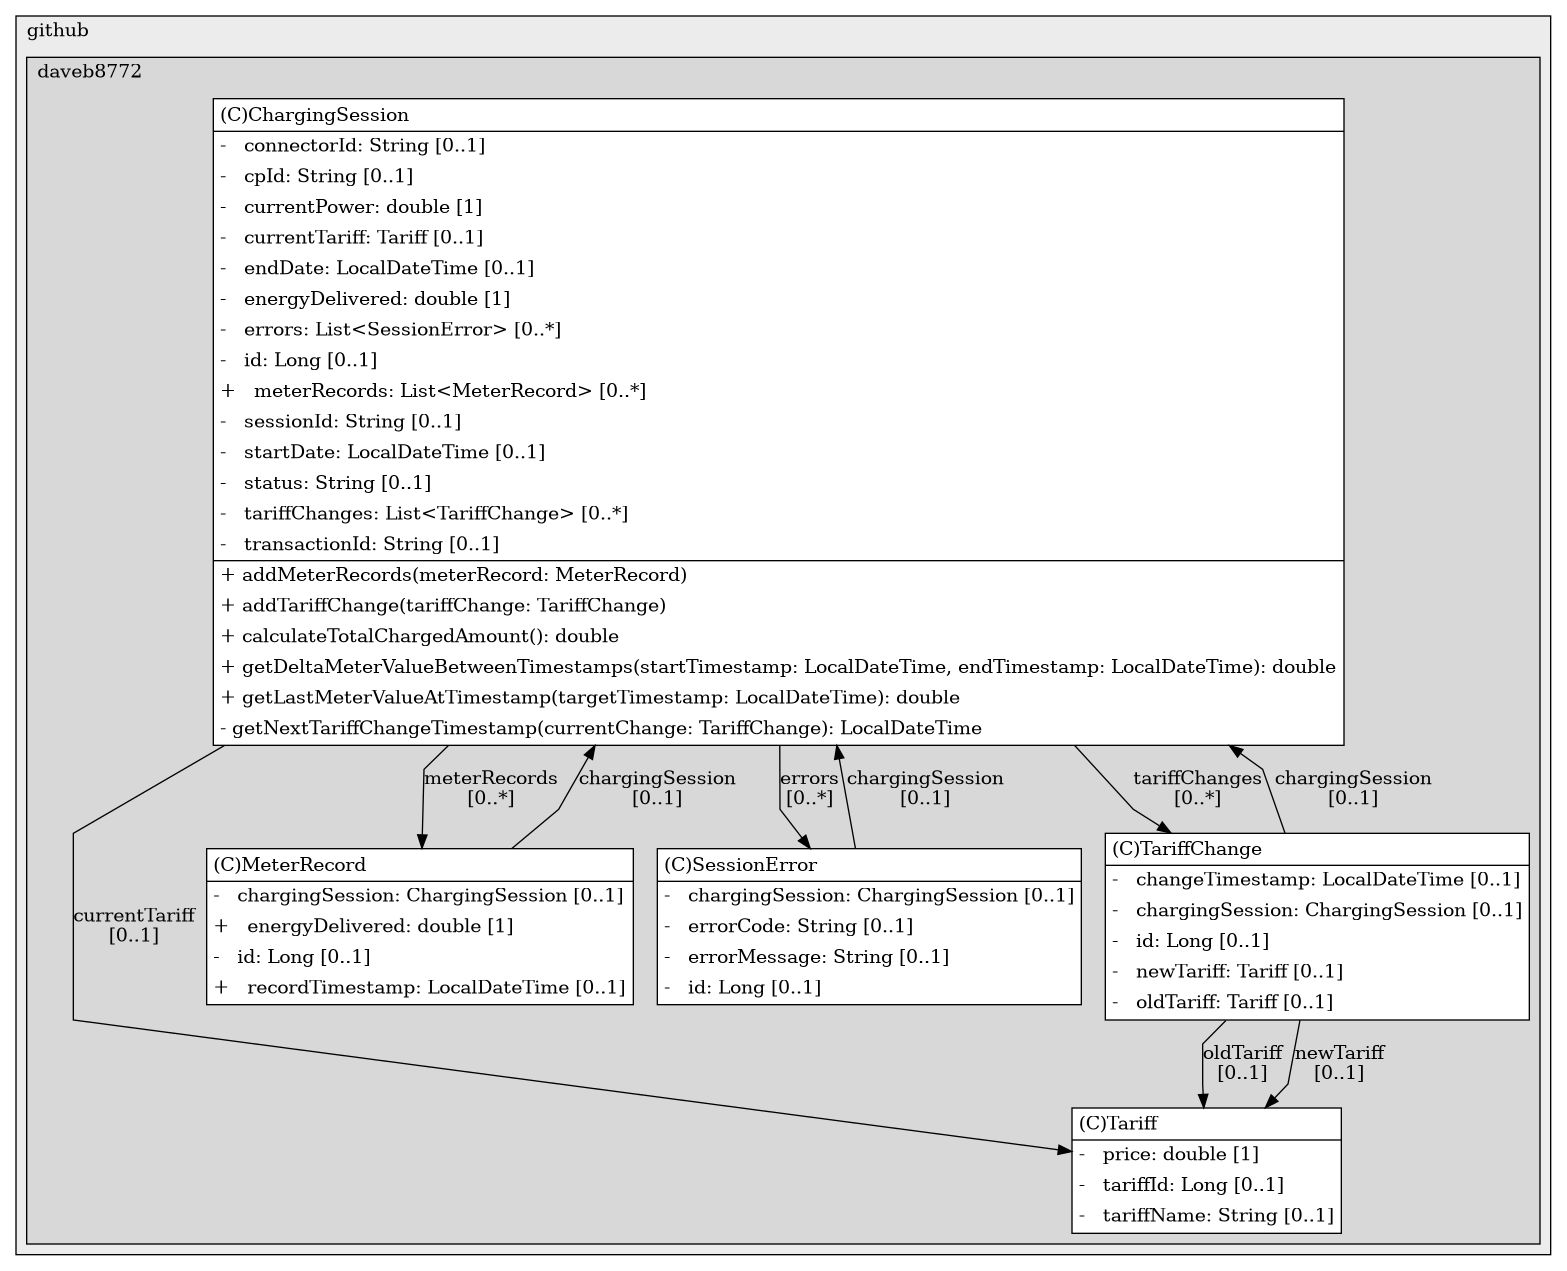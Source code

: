 @startuml

/' diagram meta data start
config=StructureConfiguration;
{
  "projectClassification": {
    "searchMode": "OpenProject", // OpenProject, AllProjects
    "includedProjects": "",
    "pathEndKeywords": "*.impl",
    "isClientPath": "",
    "isClientName": "",
    "isTestPath": "",
    "isTestName": "",
    "isMappingPath": "",
    "isMappingName": "",
    "isDataAccessPath": "",
    "isDataAccessName": "",
    "isDataStructurePath": "",
    "isDataStructureName": "",
    "isInterfaceStructuresPath": "",
    "isInterfaceStructuresName": "",
    "isEntryPointPath": "",
    "isEntryPointName": "",
    "treatFinalFieldsAsMandatory": false
  },
  "graphRestriction": {
    "classPackageExcludeFilter": "",
    "classPackageIncludeFilter": "",
    "classNameExcludeFilter": "",
    "classNameIncludeFilter": "",
    "methodNameExcludeFilter": "",
    "methodNameIncludeFilter": "",
    "removeByInheritance": "", // inheritance/annotation based filtering is done in a second step
    "removeByAnnotation": "",
    "removeByClassPackage": "", // cleanup the graph after inheritance/annotation based filtering is done
    "removeByClassName": "",
    "cutMappings": false,
    "cutEnum": true,
    "cutTests": true,
    "cutClient": true,
    "cutDataAccess": false,
    "cutInterfaceStructures": false,
    "cutDataStructures": false,
    "cutGetterAndSetter": true,
    "cutConstructors": true
  },
  "graphTraversal": {
    "forwardDepth": 6,
    "backwardDepth": 6,
    "classPackageExcludeFilter": "",
    "classPackageIncludeFilter": "",
    "classNameExcludeFilter": "",
    "classNameIncludeFilter": "",
    "methodNameExcludeFilter": "",
    "methodNameIncludeFilter": "",
    "hideMappings": false,
    "hideDataStructures": false,
    "hidePrivateMethods": true,
    "hideInterfaceCalls": true, // indirection: implementation -> interface (is hidden) -> implementation
    "onlyShowApplicationEntryPoints": false, // root node is included
    "useMethodCallsForStructureDiagram": "ForwardOnly" // ForwardOnly, BothDirections, No
  },
  "details": {
    "aggregation": "GroupByClass", // ByClass, GroupByClass, None
    "showClassGenericTypes": true,
    "showMethods": true,
    "showMethodParameterNames": true,
    "showMethodParameterTypes": true,
    "showMethodReturnType": true,
    "showPackageLevels": 2,
    "showDetailedClassStructure": true
  },
  "rootClass": "com.github.daveb8772.cms.cmsrestservice.controller.Models.EntityModels.ChargingSession",
  "extensionCallbackMethod": "" // qualified.class.name#methodName - signature: public static String method(String)
}
diagram meta data end '/



digraph g {
    rankdir="TB"
    splines=polyline
    

'nodes 
subgraph cluster_1245635613 { 
   	label=github
	labeljust=l
	fillcolor="#ececec"
	style=filled
   
   subgraph cluster_1638032187 { 
   	label=daveb8772
	labeljust=l
	fillcolor="#d8d8d8"
	style=filled
   
   ChargingSession1462292524[
	label=<<TABLE BORDER="1" CELLBORDER="0" CELLPADDING="4" CELLSPACING="0">
<TR><TD ALIGN="LEFT" >(C)ChargingSession</TD></TR>
<HR/>
<TR><TD ALIGN="LEFT" >-   connectorId: String [0..1]</TD></TR>
<TR><TD ALIGN="LEFT" >-   cpId: String [0..1]</TD></TR>
<TR><TD ALIGN="LEFT" >-   currentPower: double [1]</TD></TR>
<TR><TD ALIGN="LEFT" >-   currentTariff: Tariff [0..1]</TD></TR>
<TR><TD ALIGN="LEFT" >-   endDate: LocalDateTime [0..1]</TD></TR>
<TR><TD ALIGN="LEFT" >-   energyDelivered: double [1]</TD></TR>
<TR><TD ALIGN="LEFT" >-   errors: List&lt;SessionError&gt; [0..*]</TD></TR>
<TR><TD ALIGN="LEFT" >-   id: Long [0..1]</TD></TR>
<TR><TD ALIGN="LEFT" >+   meterRecords: List&lt;MeterRecord&gt; [0..*]</TD></TR>
<TR><TD ALIGN="LEFT" >-   sessionId: String [0..1]</TD></TR>
<TR><TD ALIGN="LEFT" >-   startDate: LocalDateTime [0..1]</TD></TR>
<TR><TD ALIGN="LEFT" >-   status: String [0..1]</TD></TR>
<TR><TD ALIGN="LEFT" >-   tariffChanges: List&lt;TariffChange&gt; [0..*]</TD></TR>
<TR><TD ALIGN="LEFT" >-   transactionId: String [0..1]</TD></TR>
<HR/>
<TR><TD ALIGN="LEFT" >+ addMeterRecords(meterRecord: MeterRecord)</TD></TR>
<TR><TD ALIGN="LEFT" >+ addTariffChange(tariffChange: TariffChange)</TD></TR>
<TR><TD ALIGN="LEFT" >+ calculateTotalChargedAmount(): double</TD></TR>
<TR><TD ALIGN="LEFT" >+ getDeltaMeterValueBetweenTimestamps(startTimestamp: LocalDateTime, endTimestamp: LocalDateTime): double</TD></TR>
<TR><TD ALIGN="LEFT" >+ getLastMeterValueAtTimestamp(targetTimestamp: LocalDateTime): double</TD></TR>
<TR><TD ALIGN="LEFT" >- getNextTariffChangeTimestamp(currentChange: TariffChange): LocalDateTime</TD></TR>
</TABLE>>
	style=filled
	margin=0
	shape=plaintext
	fillcolor="#FFFFFF"
];

MeterRecord1462292524[
	label=<<TABLE BORDER="1" CELLBORDER="0" CELLPADDING="4" CELLSPACING="0">
<TR><TD ALIGN="LEFT" >(C)MeterRecord</TD></TR>
<HR/>
<TR><TD ALIGN="LEFT" >-   chargingSession: ChargingSession [0..1]</TD></TR>
<TR><TD ALIGN="LEFT" >+   energyDelivered: double [1]</TD></TR>
<TR><TD ALIGN="LEFT" >-   id: Long [0..1]</TD></TR>
<TR><TD ALIGN="LEFT" >+   recordTimestamp: LocalDateTime [0..1]</TD></TR>
</TABLE>>
	style=filled
	margin=0
	shape=plaintext
	fillcolor="#FFFFFF"
];

SessionError1462292524[
	label=<<TABLE BORDER="1" CELLBORDER="0" CELLPADDING="4" CELLSPACING="0">
<TR><TD ALIGN="LEFT" >(C)SessionError</TD></TR>
<HR/>
<TR><TD ALIGN="LEFT" >-   chargingSession: ChargingSession [0..1]</TD></TR>
<TR><TD ALIGN="LEFT" >-   errorCode: String [0..1]</TD></TR>
<TR><TD ALIGN="LEFT" >-   errorMessage: String [0..1]</TD></TR>
<TR><TD ALIGN="LEFT" >-   id: Long [0..1]</TD></TR>
</TABLE>>
	style=filled
	margin=0
	shape=plaintext
	fillcolor="#FFFFFF"
];

Tariff1462292524[
	label=<<TABLE BORDER="1" CELLBORDER="0" CELLPADDING="4" CELLSPACING="0">
<TR><TD ALIGN="LEFT" >(C)Tariff</TD></TR>
<HR/>
<TR><TD ALIGN="LEFT" >-   price: double [1]</TD></TR>
<TR><TD ALIGN="LEFT" >-   tariffId: Long [0..1]</TD></TR>
<TR><TD ALIGN="LEFT" >-   tariffName: String [0..1]</TD></TR>
</TABLE>>
	style=filled
	margin=0
	shape=plaintext
	fillcolor="#FFFFFF"
];

TariffChange1462292524[
	label=<<TABLE BORDER="1" CELLBORDER="0" CELLPADDING="4" CELLSPACING="0">
<TR><TD ALIGN="LEFT" >(C)TariffChange</TD></TR>
<HR/>
<TR><TD ALIGN="LEFT" >-   changeTimestamp: LocalDateTime [0..1]</TD></TR>
<TR><TD ALIGN="LEFT" >-   chargingSession: ChargingSession [0..1]</TD></TR>
<TR><TD ALIGN="LEFT" >-   id: Long [0..1]</TD></TR>
<TR><TD ALIGN="LEFT" >-   newTariff: Tariff [0..1]</TD></TR>
<TR><TD ALIGN="LEFT" >-   oldTariff: Tariff [0..1]</TD></TR>
</TABLE>>
	style=filled
	margin=0
	shape=plaintext
	fillcolor="#FFFFFF"
];
} 
} 

'edges    
ChargingSession1462292524 -> MeterRecord1462292524[label="meterRecords
[0..*]"];
ChargingSession1462292524 -> SessionError1462292524[label="errors
[0..*]"];
ChargingSession1462292524 -> Tariff1462292524[label="currentTariff
[0..1]"];
ChargingSession1462292524 -> TariffChange1462292524[label="tariffChanges
[0..*]"];
MeterRecord1462292524 -> ChargingSession1462292524[label="chargingSession
[0..1]"];
SessionError1462292524 -> ChargingSession1462292524[label="chargingSession
[0..1]"];
TariffChange1462292524 -> ChargingSession1462292524[label="chargingSession
[0..1]"];
TariffChange1462292524 -> Tariff1462292524[label="newTariff
[0..1]"];
TariffChange1462292524 -> Tariff1462292524[label="oldTariff
[0..1]"];
    
}
@enduml